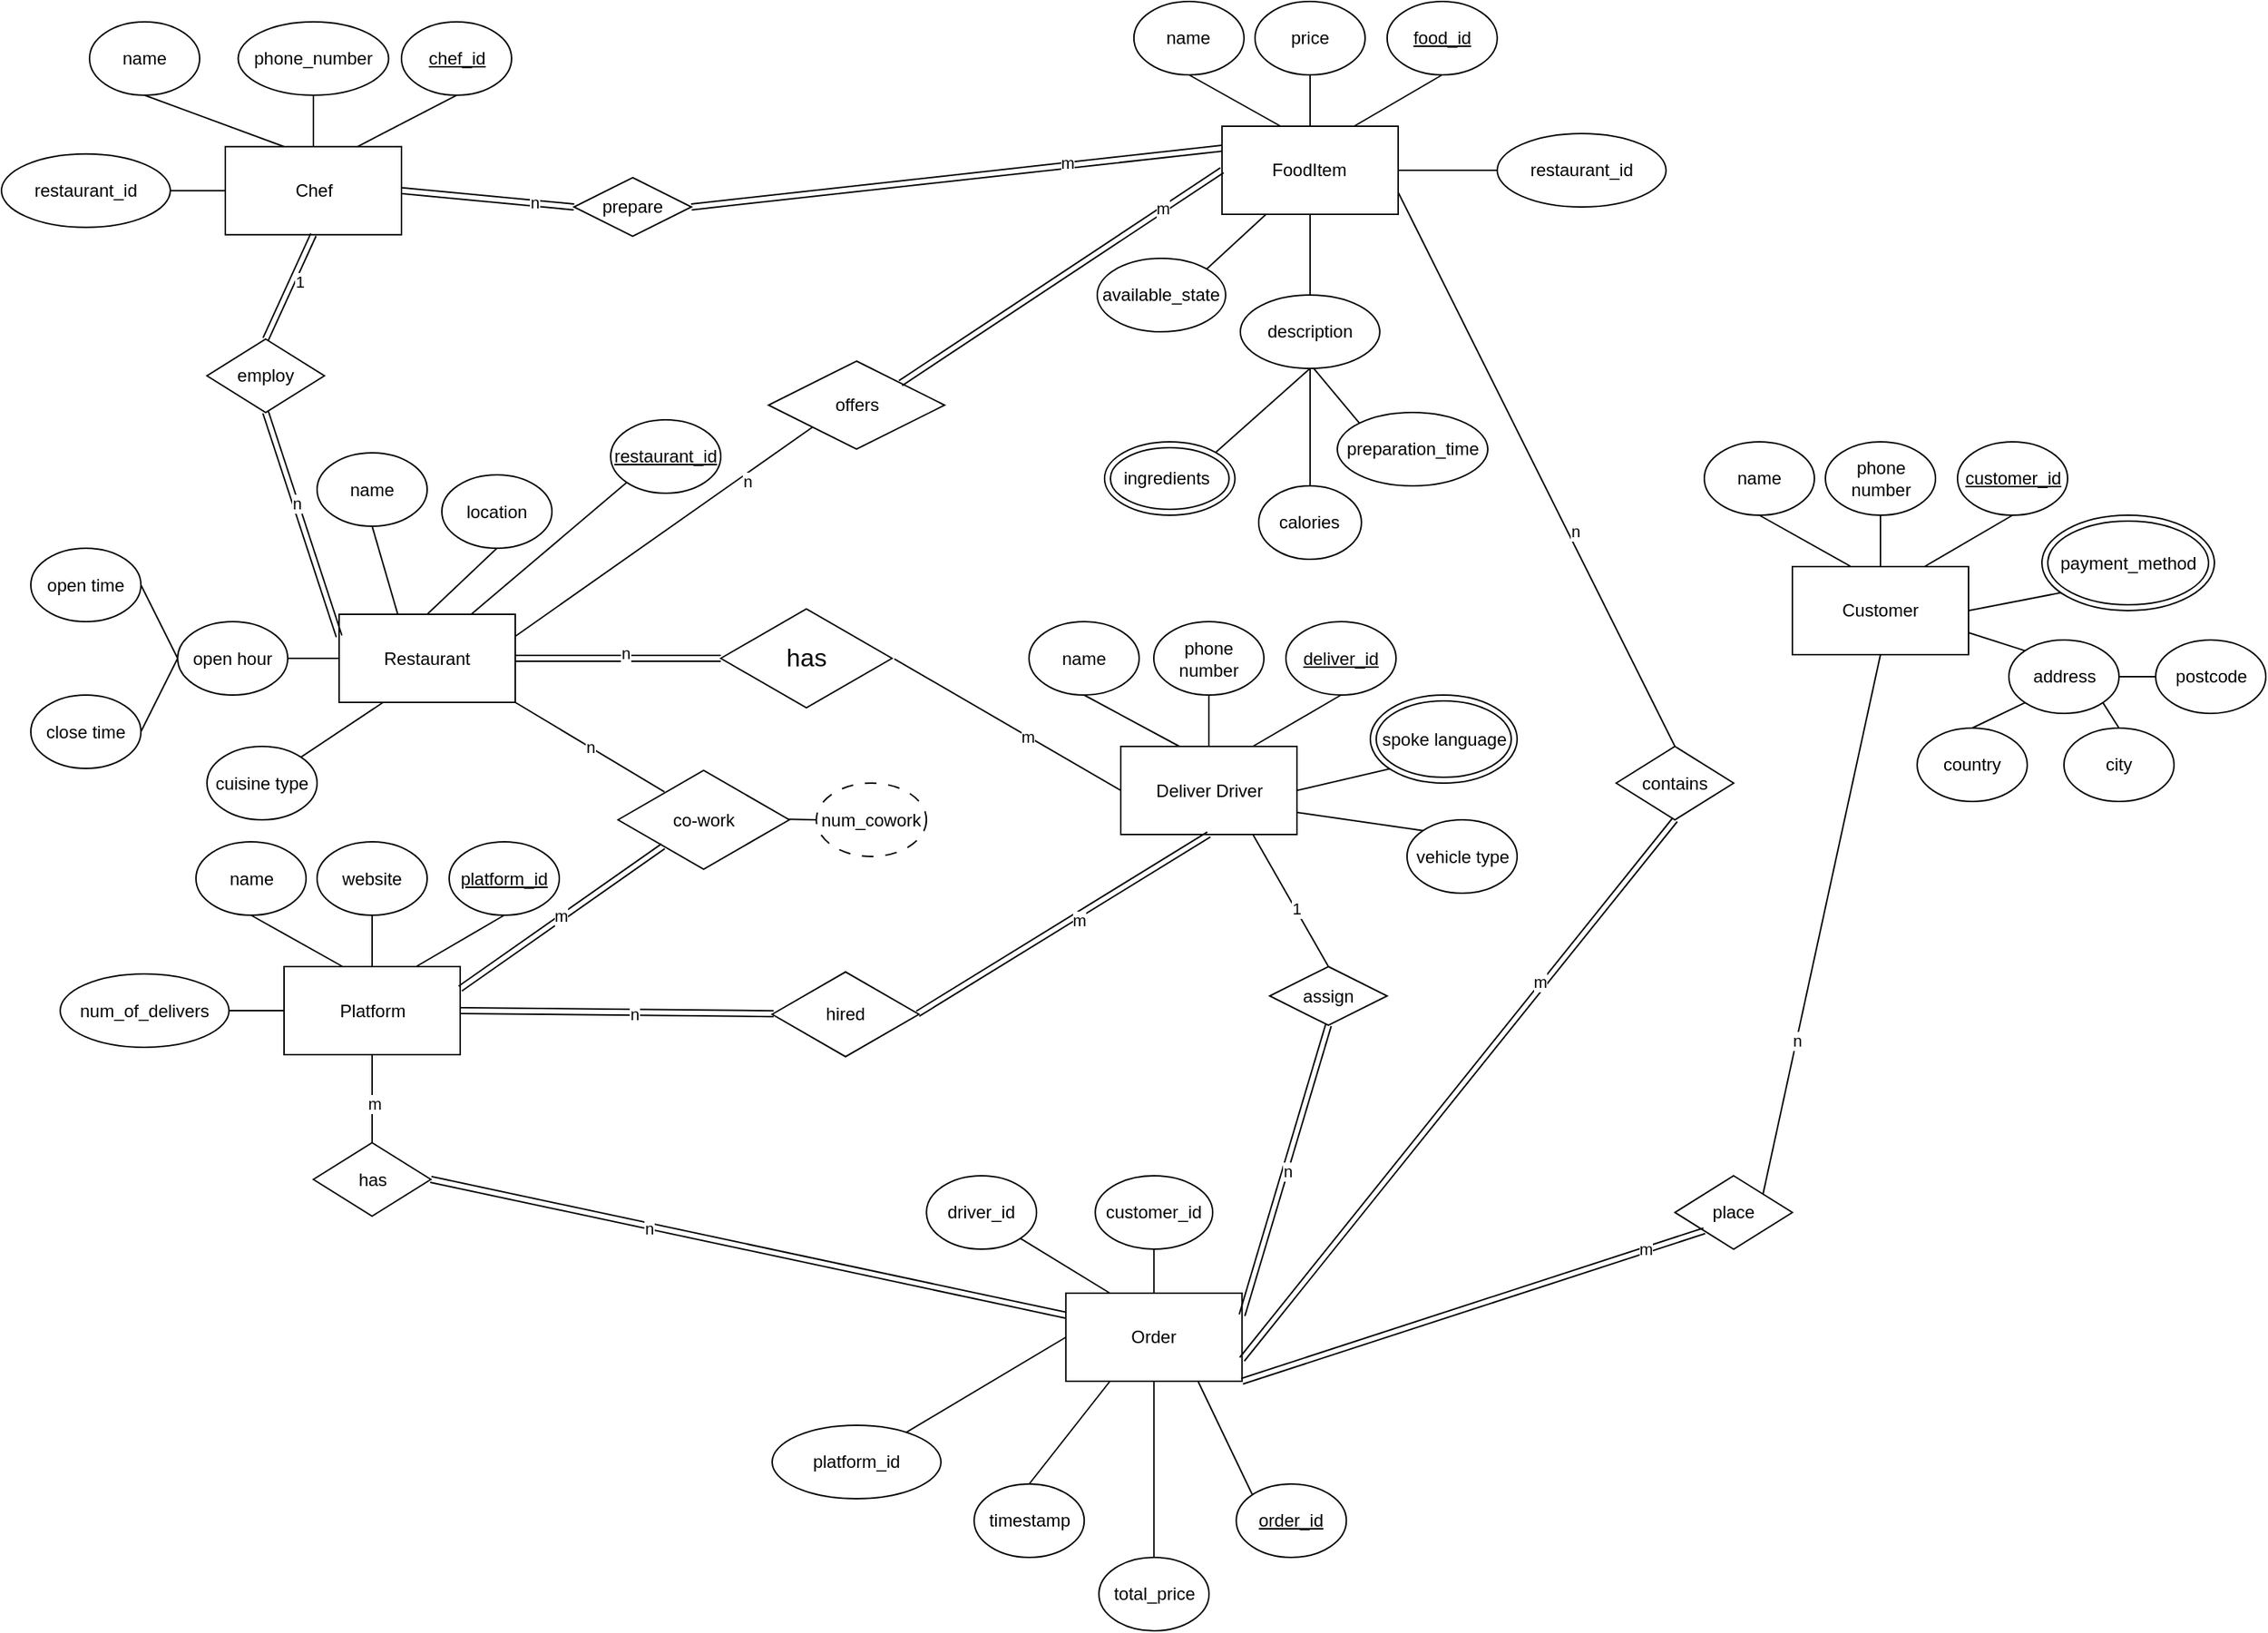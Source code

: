 <mxfile version="26.0.16">
  <diagram id="R2lEEEUBdFMjLlhIrx00" name="Page-1">
    <mxGraphModel dx="830" dy="563" grid="1" gridSize="10" guides="1" tooltips="1" connect="1" arrows="1" fold="1" page="1" pageScale="1" pageWidth="1654" pageHeight="1169" background="#ffffff" math="0" shadow="0" extFonts="Permanent Marker^https://fonts.googleapis.com/css?family=Permanent+Marker">
      <root>
        <mxCell id="0" />
        <mxCell id="1" parent="0" />
        <mxCell id="8IT-xfEcom7HQ6RDg2mn-1" value="Restaurant" style="rounded=0;whiteSpace=wrap;html=1;" parent="1" vertex="1">
          <mxGeometry x="290" y="537.5" width="120" height="60" as="geometry" />
        </mxCell>
        <mxCell id="8IT-xfEcom7HQ6RDg2mn-5" value="&lt;u&gt;restaurant_id&lt;/u&gt;" style="ellipse;whiteSpace=wrap;html=1;" parent="1" vertex="1">
          <mxGeometry x="475" y="405" width="75" height="50" as="geometry" />
        </mxCell>
        <mxCell id="8IT-xfEcom7HQ6RDg2mn-8" value="" style="endArrow=none;html=1;rounded=0;entryX=0;entryY=1;entryDx=0;entryDy=0;exitX=0.75;exitY=0;exitDx=0;exitDy=0;" parent="1" source="8IT-xfEcom7HQ6RDg2mn-1" target="8IT-xfEcom7HQ6RDg2mn-5" edge="1">
          <mxGeometry width="50" height="50" relative="1" as="geometry">
            <mxPoint x="320" y="537.5" as="sourcePoint" />
            <mxPoint x="460" y="577.5" as="targetPoint" />
          </mxGeometry>
        </mxCell>
        <mxCell id="8IT-xfEcom7HQ6RDg2mn-9" value="name" style="ellipse;whiteSpace=wrap;html=1;" parent="1" vertex="1">
          <mxGeometry x="275" y="427.5" width="75" height="50" as="geometry" />
        </mxCell>
        <mxCell id="8IT-xfEcom7HQ6RDg2mn-10" value="location" style="ellipse;whiteSpace=wrap;html=1;" parent="1" vertex="1">
          <mxGeometry x="360" y="442.5" width="75" height="50" as="geometry" />
        </mxCell>
        <mxCell id="8IT-xfEcom7HQ6RDg2mn-11" value="" style="endArrow=none;html=1;rounded=0;entryX=0.5;entryY=1;entryDx=0;entryDy=0;exitX=0.333;exitY=0;exitDx=0;exitDy=0;exitPerimeter=0;" parent="1" source="8IT-xfEcom7HQ6RDg2mn-1" target="8IT-xfEcom7HQ6RDg2mn-9" edge="1">
          <mxGeometry width="50" height="50" relative="1" as="geometry">
            <mxPoint x="360" y="547.5" as="sourcePoint" />
            <mxPoint x="410" y="497.5" as="targetPoint" />
          </mxGeometry>
        </mxCell>
        <mxCell id="8IT-xfEcom7HQ6RDg2mn-12" value="" style="endArrow=none;html=1;rounded=0;entryX=0.5;entryY=1;entryDx=0;entryDy=0;exitX=0.5;exitY=0;exitDx=0;exitDy=0;" parent="1" source="8IT-xfEcom7HQ6RDg2mn-1" target="8IT-xfEcom7HQ6RDg2mn-10" edge="1">
          <mxGeometry width="50" height="50" relative="1" as="geometry">
            <mxPoint x="360" y="548.5" as="sourcePoint" />
            <mxPoint x="390.983" y="471.178" as="targetPoint" />
          </mxGeometry>
        </mxCell>
        <mxCell id="8IT-xfEcom7HQ6RDg2mn-13" value="open hour" style="ellipse;whiteSpace=wrap;html=1;" parent="1" vertex="1">
          <mxGeometry x="180" y="542.5" width="75" height="50" as="geometry" />
        </mxCell>
        <mxCell id="8IT-xfEcom7HQ6RDg2mn-14" value="" style="endArrow=none;html=1;rounded=0;exitX=1;exitY=0.5;exitDx=0;exitDy=0;entryX=0;entryY=0.5;entryDx=0;entryDy=0;" parent="1" source="8IT-xfEcom7HQ6RDg2mn-13" target="8IT-xfEcom7HQ6RDg2mn-1" edge="1">
          <mxGeometry width="50" height="50" relative="1" as="geometry">
            <mxPoint x="300" y="597.5" as="sourcePoint" />
            <mxPoint x="350" y="547.5" as="targetPoint" />
          </mxGeometry>
        </mxCell>
        <mxCell id="8IT-xfEcom7HQ6RDg2mn-16" value="open time" style="ellipse;whiteSpace=wrap;html=1;" parent="1" vertex="1">
          <mxGeometry x="80" y="492.5" width="75" height="50" as="geometry" />
        </mxCell>
        <mxCell id="8IT-xfEcom7HQ6RDg2mn-17" value="close time" style="ellipse;whiteSpace=wrap;html=1;" parent="1" vertex="1">
          <mxGeometry x="80" y="592.5" width="75" height="50" as="geometry" />
        </mxCell>
        <mxCell id="8IT-xfEcom7HQ6RDg2mn-18" value="" style="endArrow=none;html=1;rounded=0;exitX=1;exitY=0.5;exitDx=0;exitDy=0;entryX=0;entryY=0.5;entryDx=0;entryDy=0;" parent="1" source="8IT-xfEcom7HQ6RDg2mn-16" target="8IT-xfEcom7HQ6RDg2mn-13" edge="1">
          <mxGeometry width="50" height="50" relative="1" as="geometry">
            <mxPoint x="180" y="597.5" as="sourcePoint" />
            <mxPoint x="230" y="547.5" as="targetPoint" />
          </mxGeometry>
        </mxCell>
        <mxCell id="8IT-xfEcom7HQ6RDg2mn-19" value="" style="endArrow=none;html=1;rounded=0;exitX=1;exitY=0.5;exitDx=0;exitDy=0;entryX=0;entryY=0.5;entryDx=0;entryDy=0;" parent="1" source="8IT-xfEcom7HQ6RDg2mn-17" target="8IT-xfEcom7HQ6RDg2mn-13" edge="1">
          <mxGeometry width="50" height="50" relative="1" as="geometry">
            <mxPoint x="180" y="597.5" as="sourcePoint" />
            <mxPoint x="230" y="547.5" as="targetPoint" />
          </mxGeometry>
        </mxCell>
        <mxCell id="8IT-xfEcom7HQ6RDg2mn-20" value="cuisine type" style="ellipse;whiteSpace=wrap;html=1;" parent="1" vertex="1">
          <mxGeometry x="200" y="627.5" width="75" height="50" as="geometry" />
        </mxCell>
        <mxCell id="8IT-xfEcom7HQ6RDg2mn-21" value="" style="endArrow=none;html=1;rounded=0;exitX=1;exitY=0;exitDx=0;exitDy=0;entryX=0.25;entryY=1;entryDx=0;entryDy=0;" parent="1" source="8IT-xfEcom7HQ6RDg2mn-20" target="8IT-xfEcom7HQ6RDg2mn-1" edge="1">
          <mxGeometry width="50" height="50" relative="1" as="geometry">
            <mxPoint x="310" y="637.5" as="sourcePoint" />
            <mxPoint x="360" y="587.5" as="targetPoint" />
          </mxGeometry>
        </mxCell>
        <mxCell id="8IT-xfEcom7HQ6RDg2mn-35" value="Deliver Driver" style="rounded=0;whiteSpace=wrap;html=1;" parent="1" vertex="1">
          <mxGeometry x="822.5" y="627.5" width="120" height="60" as="geometry" />
        </mxCell>
        <mxCell id="8IT-xfEcom7HQ6RDg2mn-36" value="&lt;u&gt;deliver_id&lt;/u&gt;" style="ellipse;whiteSpace=wrap;html=1;" parent="1" vertex="1">
          <mxGeometry x="935" y="542.5" width="75" height="50" as="geometry" />
        </mxCell>
        <mxCell id="8IT-xfEcom7HQ6RDg2mn-37" value="" style="endArrow=none;html=1;rounded=0;entryX=0.5;entryY=1;entryDx=0;entryDy=0;exitX=0.75;exitY=0;exitDx=0;exitDy=0;" parent="1" source="8IT-xfEcom7HQ6RDg2mn-35" target="8IT-xfEcom7HQ6RDg2mn-36" edge="1">
          <mxGeometry width="50" height="50" relative="1" as="geometry">
            <mxPoint x="805" y="637.5" as="sourcePoint" />
            <mxPoint x="945" y="677.5" as="targetPoint" />
          </mxGeometry>
        </mxCell>
        <mxCell id="8IT-xfEcom7HQ6RDg2mn-38" value="name" style="ellipse;whiteSpace=wrap;html=1;" parent="1" vertex="1">
          <mxGeometry x="760" y="542.5" width="75" height="50" as="geometry" />
        </mxCell>
        <mxCell id="8IT-xfEcom7HQ6RDg2mn-39" value="phone number" style="ellipse;whiteSpace=wrap;html=1;" parent="1" vertex="1">
          <mxGeometry x="845" y="542.5" width="75" height="50" as="geometry" />
        </mxCell>
        <mxCell id="8IT-xfEcom7HQ6RDg2mn-40" value="" style="endArrow=none;html=1;rounded=0;entryX=0.5;entryY=1;entryDx=0;entryDy=0;exitX=0.333;exitY=0;exitDx=0;exitDy=0;exitPerimeter=0;" parent="1" source="8IT-xfEcom7HQ6RDg2mn-35" target="8IT-xfEcom7HQ6RDg2mn-38" edge="1">
          <mxGeometry width="50" height="50" relative="1" as="geometry">
            <mxPoint x="845" y="647.5" as="sourcePoint" />
            <mxPoint x="895" y="597.5" as="targetPoint" />
          </mxGeometry>
        </mxCell>
        <mxCell id="8IT-xfEcom7HQ6RDg2mn-41" value="" style="endArrow=none;html=1;rounded=0;entryX=0.5;entryY=1;entryDx=0;entryDy=0;exitX=0.5;exitY=0;exitDx=0;exitDy=0;" parent="1" source="8IT-xfEcom7HQ6RDg2mn-35" target="8IT-xfEcom7HQ6RDg2mn-39" edge="1">
          <mxGeometry width="50" height="50" relative="1" as="geometry">
            <mxPoint x="845" y="648.5" as="sourcePoint" />
            <mxPoint x="875.983" y="571.178" as="targetPoint" />
          </mxGeometry>
        </mxCell>
        <mxCell id="8IT-xfEcom7HQ6RDg2mn-43" value="" style="endArrow=none;html=1;rounded=0;exitX=1;exitY=0.5;exitDx=0;exitDy=0;entryX=1;entryY=0.5;entryDx=0;entryDy=0;" parent="1" source="8IT-xfEcom7HQ6RDg2mn-50" target="8IT-xfEcom7HQ6RDg2mn-35" edge="1">
          <mxGeometry width="50" height="50" relative="1" as="geometry">
            <mxPoint x="740" y="667.5" as="sourcePoint" />
            <mxPoint x="835" y="647.5" as="targetPoint" />
          </mxGeometry>
        </mxCell>
        <mxCell id="8IT-xfEcom7HQ6RDg2mn-48" value="vehicle type" style="ellipse;whiteSpace=wrap;html=1;" parent="1" vertex="1">
          <mxGeometry x="1017.5" y="677.5" width="75" height="50" as="geometry" />
        </mxCell>
        <mxCell id="8IT-xfEcom7HQ6RDg2mn-49" value="" style="endArrow=none;html=1;rounded=0;exitX=0;exitY=0;exitDx=0;exitDy=0;entryX=1;entryY=0.75;entryDx=0;entryDy=0;" parent="1" source="8IT-xfEcom7HQ6RDg2mn-48" target="8IT-xfEcom7HQ6RDg2mn-35" edge="1">
          <mxGeometry width="50" height="50" relative="1" as="geometry">
            <mxPoint x="795" y="737.5" as="sourcePoint" />
            <mxPoint x="845" y="687.5" as="targetPoint" />
          </mxGeometry>
        </mxCell>
        <mxCell id="8IT-xfEcom7HQ6RDg2mn-50" value="spoke language" style="ellipse;shape=doubleEllipse;whiteSpace=wrap;html=1;" parent="1" vertex="1">
          <mxGeometry x="992.5" y="592.5" width="100" height="60" as="geometry" />
        </mxCell>
        <mxCell id="8IT-xfEcom7HQ6RDg2mn-52" value="Customer" style="rounded=0;whiteSpace=wrap;html=1;" parent="1" vertex="1">
          <mxGeometry x="1280" y="505" width="120" height="60" as="geometry" />
        </mxCell>
        <mxCell id="8IT-xfEcom7HQ6RDg2mn-53" value="&lt;u&gt;customer_id&lt;/u&gt;" style="ellipse;whiteSpace=wrap;html=1;" parent="1" vertex="1">
          <mxGeometry x="1392.5" y="420" width="75" height="50" as="geometry" />
        </mxCell>
        <mxCell id="8IT-xfEcom7HQ6RDg2mn-54" value="" style="endArrow=none;html=1;rounded=0;entryX=0.5;entryY=1;entryDx=0;entryDy=0;exitX=0.75;exitY=0;exitDx=0;exitDy=0;" parent="1" source="8IT-xfEcom7HQ6RDg2mn-52" target="8IT-xfEcom7HQ6RDg2mn-53" edge="1">
          <mxGeometry width="50" height="50" relative="1" as="geometry">
            <mxPoint x="1262.5" y="515" as="sourcePoint" />
            <mxPoint x="1402.5" y="555" as="targetPoint" />
          </mxGeometry>
        </mxCell>
        <mxCell id="8IT-xfEcom7HQ6RDg2mn-55" value="name" style="ellipse;whiteSpace=wrap;html=1;" parent="1" vertex="1">
          <mxGeometry x="1220" y="420" width="75" height="50" as="geometry" />
        </mxCell>
        <mxCell id="8IT-xfEcom7HQ6RDg2mn-56" value="phone number" style="ellipse;whiteSpace=wrap;html=1;" parent="1" vertex="1">
          <mxGeometry x="1302.5" y="420" width="75" height="50" as="geometry" />
        </mxCell>
        <mxCell id="8IT-xfEcom7HQ6RDg2mn-57" value="" style="endArrow=none;html=1;rounded=0;entryX=0.5;entryY=1;entryDx=0;entryDy=0;exitX=0.333;exitY=0;exitDx=0;exitDy=0;exitPerimeter=0;" parent="1" source="8IT-xfEcom7HQ6RDg2mn-52" target="8IT-xfEcom7HQ6RDg2mn-55" edge="1">
          <mxGeometry width="50" height="50" relative="1" as="geometry">
            <mxPoint x="1302.5" y="525" as="sourcePoint" />
            <mxPoint x="1352.5" y="475" as="targetPoint" />
          </mxGeometry>
        </mxCell>
        <mxCell id="8IT-xfEcom7HQ6RDg2mn-58" value="" style="endArrow=none;html=1;rounded=0;entryX=0.5;entryY=1;entryDx=0;entryDy=0;exitX=0.5;exitY=0;exitDx=0;exitDy=0;" parent="1" source="8IT-xfEcom7HQ6RDg2mn-52" target="8IT-xfEcom7HQ6RDg2mn-56" edge="1">
          <mxGeometry width="50" height="50" relative="1" as="geometry">
            <mxPoint x="1302.5" y="526" as="sourcePoint" />
            <mxPoint x="1333.483" y="448.678" as="targetPoint" />
          </mxGeometry>
        </mxCell>
        <mxCell id="8IT-xfEcom7HQ6RDg2mn-59" value="" style="endArrow=none;html=1;rounded=0;exitX=1;exitY=0.5;exitDx=0;exitDy=0;entryX=1;entryY=0.5;entryDx=0;entryDy=0;" parent="1" source="8IT-xfEcom7HQ6RDg2mn-62" target="8IT-xfEcom7HQ6RDg2mn-52" edge="1">
          <mxGeometry width="50" height="50" relative="1" as="geometry">
            <mxPoint x="1197.5" y="545" as="sourcePoint" />
            <mxPoint x="1292.5" y="525" as="targetPoint" />
          </mxGeometry>
        </mxCell>
        <mxCell id="8IT-xfEcom7HQ6RDg2mn-60" value="address" style="ellipse;whiteSpace=wrap;html=1;" parent="1" vertex="1">
          <mxGeometry x="1427.5" y="555" width="75" height="50" as="geometry" />
        </mxCell>
        <mxCell id="8IT-xfEcom7HQ6RDg2mn-61" value="" style="endArrow=none;html=1;rounded=0;exitX=0;exitY=0;exitDx=0;exitDy=0;entryX=1;entryY=0.75;entryDx=0;entryDy=0;" parent="1" source="8IT-xfEcom7HQ6RDg2mn-60" target="8IT-xfEcom7HQ6RDg2mn-52" edge="1">
          <mxGeometry width="50" height="50" relative="1" as="geometry">
            <mxPoint x="1252.5" y="615" as="sourcePoint" />
            <mxPoint x="1302.5" y="565" as="targetPoint" />
          </mxGeometry>
        </mxCell>
        <mxCell id="8IT-xfEcom7HQ6RDg2mn-62" value="payment_method" style="ellipse;shape=doubleEllipse;whiteSpace=wrap;html=1;" parent="1" vertex="1">
          <mxGeometry x="1450" y="470" width="117.5" height="65" as="geometry" />
        </mxCell>
        <mxCell id="8IT-xfEcom7HQ6RDg2mn-63" value="country" style="ellipse;whiteSpace=wrap;html=1;" parent="1" vertex="1">
          <mxGeometry x="1365" y="615" width="75" height="50" as="geometry" />
        </mxCell>
        <mxCell id="8IT-xfEcom7HQ6RDg2mn-64" value="city" style="ellipse;whiteSpace=wrap;html=1;" parent="1" vertex="1">
          <mxGeometry x="1465" y="615" width="75" height="50" as="geometry" />
        </mxCell>
        <mxCell id="8IT-xfEcom7HQ6RDg2mn-65" value="postcode" style="ellipse;whiteSpace=wrap;html=1;" parent="1" vertex="1">
          <mxGeometry x="1527.5" y="555" width="75" height="50" as="geometry" />
        </mxCell>
        <mxCell id="8IT-xfEcom7HQ6RDg2mn-66" value="" style="endArrow=none;html=1;rounded=0;exitX=0.5;exitY=0;exitDx=0;exitDy=0;entryX=0;entryY=1;entryDx=0;entryDy=0;" parent="1" source="8IT-xfEcom7HQ6RDg2mn-63" target="8IT-xfEcom7HQ6RDg2mn-60" edge="1">
          <mxGeometry width="50" height="50" relative="1" as="geometry">
            <mxPoint x="1447.5" y="585" as="sourcePoint" />
            <mxPoint x="1497.5" y="535" as="targetPoint" />
          </mxGeometry>
        </mxCell>
        <mxCell id="8IT-xfEcom7HQ6RDg2mn-67" value="" style="endArrow=none;html=1;rounded=0;exitX=0.5;exitY=0;exitDx=0;exitDy=0;entryX=1;entryY=1;entryDx=0;entryDy=0;" parent="1" source="8IT-xfEcom7HQ6RDg2mn-64" target="8IT-xfEcom7HQ6RDg2mn-60" edge="1">
          <mxGeometry width="50" height="50" relative="1" as="geometry">
            <mxPoint x="1447.5" y="585" as="sourcePoint" />
            <mxPoint x="1497.5" y="535" as="targetPoint" />
          </mxGeometry>
        </mxCell>
        <mxCell id="8IT-xfEcom7HQ6RDg2mn-68" value="" style="endArrow=none;html=1;rounded=0;exitX=1;exitY=0.5;exitDx=0;exitDy=0;entryX=0;entryY=0.5;entryDx=0;entryDy=0;" parent="1" source="8IT-xfEcom7HQ6RDg2mn-60" target="8IT-xfEcom7HQ6RDg2mn-65" edge="1">
          <mxGeometry width="50" height="50" relative="1" as="geometry">
            <mxPoint x="1447.5" y="585" as="sourcePoint" />
            <mxPoint x="1497.5" y="535" as="targetPoint" />
          </mxGeometry>
        </mxCell>
        <mxCell id="8IT-xfEcom7HQ6RDg2mn-69" value="Platform" style="rounded=0;whiteSpace=wrap;html=1;" parent="1" vertex="1">
          <mxGeometry x="252.5" y="777.5" width="120" height="60" as="geometry" />
        </mxCell>
        <mxCell id="8IT-xfEcom7HQ6RDg2mn-70" value="&lt;u&gt;platform_id&lt;/u&gt;" style="ellipse;whiteSpace=wrap;html=1;" parent="1" vertex="1">
          <mxGeometry x="365" y="692.5" width="75" height="50" as="geometry" />
        </mxCell>
        <mxCell id="8IT-xfEcom7HQ6RDg2mn-71" value="" style="endArrow=none;html=1;rounded=0;entryX=0.5;entryY=1;entryDx=0;entryDy=0;exitX=0.75;exitY=0;exitDx=0;exitDy=0;" parent="1" source="8IT-xfEcom7HQ6RDg2mn-69" target="8IT-xfEcom7HQ6RDg2mn-70" edge="1">
          <mxGeometry width="50" height="50" relative="1" as="geometry">
            <mxPoint x="235" y="787.5" as="sourcePoint" />
            <mxPoint x="375" y="827.5" as="targetPoint" />
          </mxGeometry>
        </mxCell>
        <mxCell id="8IT-xfEcom7HQ6RDg2mn-72" value="name" style="ellipse;whiteSpace=wrap;html=1;" parent="1" vertex="1">
          <mxGeometry x="192.5" y="692.5" width="75" height="50" as="geometry" />
        </mxCell>
        <mxCell id="8IT-xfEcom7HQ6RDg2mn-73" value="website" style="ellipse;whiteSpace=wrap;html=1;" parent="1" vertex="1">
          <mxGeometry x="275" y="692.5" width="75" height="50" as="geometry" />
        </mxCell>
        <mxCell id="8IT-xfEcom7HQ6RDg2mn-74" value="" style="endArrow=none;html=1;rounded=0;entryX=0.5;entryY=1;entryDx=0;entryDy=0;exitX=0.333;exitY=0;exitDx=0;exitDy=0;exitPerimeter=0;" parent="1" source="8IT-xfEcom7HQ6RDg2mn-69" target="8IT-xfEcom7HQ6RDg2mn-72" edge="1">
          <mxGeometry width="50" height="50" relative="1" as="geometry">
            <mxPoint x="275" y="797.5" as="sourcePoint" />
            <mxPoint x="325" y="747.5" as="targetPoint" />
          </mxGeometry>
        </mxCell>
        <mxCell id="8IT-xfEcom7HQ6RDg2mn-75" value="" style="endArrow=none;html=1;rounded=0;entryX=0.5;entryY=1;entryDx=0;entryDy=0;exitX=0.5;exitY=0;exitDx=0;exitDy=0;" parent="1" source="8IT-xfEcom7HQ6RDg2mn-69" target="8IT-xfEcom7HQ6RDg2mn-73" edge="1">
          <mxGeometry width="50" height="50" relative="1" as="geometry">
            <mxPoint x="275" y="798.5" as="sourcePoint" />
            <mxPoint x="305.983" y="721.178" as="targetPoint" />
          </mxGeometry>
        </mxCell>
        <mxCell id="8IT-xfEcom7HQ6RDg2mn-77" value="num_of_delivers" style="ellipse;whiteSpace=wrap;html=1;" parent="1" vertex="1">
          <mxGeometry x="100" y="782.5" width="115" height="50" as="geometry" />
        </mxCell>
        <mxCell id="8IT-xfEcom7HQ6RDg2mn-78" value="" style="endArrow=none;html=1;rounded=0;entryX=0;entryY=0.5;entryDx=0;entryDy=0;" parent="1" source="8IT-xfEcom7HQ6RDg2mn-77" target="8IT-xfEcom7HQ6RDg2mn-69" edge="1">
          <mxGeometry width="50" height="50" relative="1" as="geometry">
            <mxPoint x="225" y="887.5" as="sourcePoint" />
            <mxPoint x="275" y="837.5" as="targetPoint" />
          </mxGeometry>
        </mxCell>
        <mxCell id="8IT-xfEcom7HQ6RDg2mn-87" value="Order" style="rounded=0;whiteSpace=wrap;html=1;" parent="1" vertex="1">
          <mxGeometry x="785.11" y="1000" width="120" height="60" as="geometry" />
        </mxCell>
        <mxCell id="8IT-xfEcom7HQ6RDg2mn-88" value="&lt;u&gt;order_id&lt;/u&gt;" style="ellipse;whiteSpace=wrap;html=1;" parent="1" vertex="1">
          <mxGeometry x="901.17" y="1130" width="75" height="50" as="geometry" />
        </mxCell>
        <mxCell id="8IT-xfEcom7HQ6RDg2mn-89" value="" style="endArrow=none;html=1;rounded=0;entryX=0;entryY=0;entryDx=0;entryDy=0;exitX=0.75;exitY=1;exitDx=0;exitDy=0;" parent="1" source="8IT-xfEcom7HQ6RDg2mn-87" target="8IT-xfEcom7HQ6RDg2mn-88" edge="1">
          <mxGeometry width="50" height="50" relative="1" as="geometry">
            <mxPoint x="767.61" y="1010" as="sourcePoint" />
            <mxPoint x="907.61" y="1050" as="targetPoint" />
          </mxGeometry>
        </mxCell>
        <mxCell id="8IT-xfEcom7HQ6RDg2mn-90" value="timestamp" style="ellipse;whiteSpace=wrap;html=1;" parent="1" vertex="1">
          <mxGeometry x="722.61" y="1130" width="75" height="50" as="geometry" />
        </mxCell>
        <mxCell id="8IT-xfEcom7HQ6RDg2mn-91" value="total_price" style="ellipse;whiteSpace=wrap;html=1;" parent="1" vertex="1">
          <mxGeometry x="807.61" y="1180" width="75" height="50" as="geometry" />
        </mxCell>
        <mxCell id="8IT-xfEcom7HQ6RDg2mn-92" value="" style="endArrow=none;html=1;rounded=0;entryX=0.5;entryY=0;entryDx=0;entryDy=0;exitX=0.25;exitY=1;exitDx=0;exitDy=0;" parent="1" source="8IT-xfEcom7HQ6RDg2mn-87" target="8IT-xfEcom7HQ6RDg2mn-90" edge="1">
          <mxGeometry width="50" height="50" relative="1" as="geometry">
            <mxPoint x="807.61" y="1020" as="sourcePoint" />
            <mxPoint x="857.61" y="970" as="targetPoint" />
          </mxGeometry>
        </mxCell>
        <mxCell id="8IT-xfEcom7HQ6RDg2mn-93" value="" style="endArrow=none;html=1;rounded=0;entryX=0.5;entryY=0;entryDx=0;entryDy=0;exitX=0.5;exitY=1;exitDx=0;exitDy=0;" parent="1" source="8IT-xfEcom7HQ6RDg2mn-87" target="8IT-xfEcom7HQ6RDg2mn-91" edge="1">
          <mxGeometry width="50" height="50" relative="1" as="geometry">
            <mxPoint x="807.61" y="1021" as="sourcePoint" />
            <mxPoint x="838.593" y="943.678" as="targetPoint" />
          </mxGeometry>
        </mxCell>
        <mxCell id="8IT-xfEcom7HQ6RDg2mn-94" value="platform_id" style="ellipse;whiteSpace=wrap;html=1;" parent="1" vertex="1">
          <mxGeometry x="585" y="1090" width="115" height="50" as="geometry" />
        </mxCell>
        <mxCell id="8IT-xfEcom7HQ6RDg2mn-95" value="" style="endArrow=none;html=1;rounded=0;entryX=0;entryY=0.5;entryDx=0;entryDy=0;" parent="1" source="8IT-xfEcom7HQ6RDg2mn-94" target="8IT-xfEcom7HQ6RDg2mn-87" edge="1">
          <mxGeometry width="50" height="50" relative="1" as="geometry">
            <mxPoint x="757.61" y="1110" as="sourcePoint" />
            <mxPoint x="807.61" y="1060" as="targetPoint" />
          </mxGeometry>
        </mxCell>
        <mxCell id="8IT-xfEcom7HQ6RDg2mn-105" value="Chef" style="rounded=0;whiteSpace=wrap;html=1;" parent="1" vertex="1">
          <mxGeometry x="212.5" y="218.9" width="120" height="60" as="geometry" />
        </mxCell>
        <mxCell id="8IT-xfEcom7HQ6RDg2mn-106" value="&lt;u&gt;chef_id&lt;/u&gt;" style="ellipse;whiteSpace=wrap;html=1;" parent="1" vertex="1">
          <mxGeometry x="332.5" y="133.9" width="75" height="50" as="geometry" />
        </mxCell>
        <mxCell id="8IT-xfEcom7HQ6RDg2mn-107" value="" style="endArrow=none;html=1;rounded=0;entryX=0.5;entryY=1;entryDx=0;entryDy=0;exitX=0.75;exitY=0;exitDx=0;exitDy=0;" parent="1" source="8IT-xfEcom7HQ6RDg2mn-105" target="8IT-xfEcom7HQ6RDg2mn-106" edge="1">
          <mxGeometry width="50" height="50" relative="1" as="geometry">
            <mxPoint x="195" y="228.9" as="sourcePoint" />
            <mxPoint x="335" y="268.9" as="targetPoint" />
          </mxGeometry>
        </mxCell>
        <mxCell id="8IT-xfEcom7HQ6RDg2mn-108" value="name" style="ellipse;whiteSpace=wrap;html=1;" parent="1" vertex="1">
          <mxGeometry x="120" y="133.9" width="75" height="50" as="geometry" />
        </mxCell>
        <mxCell id="8IT-xfEcom7HQ6RDg2mn-109" value="phone_number" style="ellipse;whiteSpace=wrap;html=1;" parent="1" vertex="1">
          <mxGeometry x="221.25" y="133.9" width="102.5" height="50" as="geometry" />
        </mxCell>
        <mxCell id="8IT-xfEcom7HQ6RDg2mn-110" value="" style="endArrow=none;html=1;rounded=0;entryX=0.5;entryY=1;entryDx=0;entryDy=0;exitX=0.333;exitY=0;exitDx=0;exitDy=0;exitPerimeter=0;" parent="1" source="8IT-xfEcom7HQ6RDg2mn-105" target="8IT-xfEcom7HQ6RDg2mn-108" edge="1">
          <mxGeometry width="50" height="50" relative="1" as="geometry">
            <mxPoint x="235" y="238.9" as="sourcePoint" />
            <mxPoint x="285" y="188.9" as="targetPoint" />
          </mxGeometry>
        </mxCell>
        <mxCell id="8IT-xfEcom7HQ6RDg2mn-111" value="" style="endArrow=none;html=1;rounded=0;entryX=0.5;entryY=1;entryDx=0;entryDy=0;exitX=0.5;exitY=0;exitDx=0;exitDy=0;" parent="1" source="8IT-xfEcom7HQ6RDg2mn-105" target="8IT-xfEcom7HQ6RDg2mn-109" edge="1">
          <mxGeometry width="50" height="50" relative="1" as="geometry">
            <mxPoint x="235" y="239.9" as="sourcePoint" />
            <mxPoint x="265.983" y="162.578" as="targetPoint" />
          </mxGeometry>
        </mxCell>
        <mxCell id="8IT-xfEcom7HQ6RDg2mn-112" value="restaurant_id" style="ellipse;whiteSpace=wrap;html=1;" parent="1" vertex="1">
          <mxGeometry x="60" y="223.9" width="115" height="50" as="geometry" />
        </mxCell>
        <mxCell id="8IT-xfEcom7HQ6RDg2mn-113" value="" style="endArrow=none;html=1;rounded=0;entryX=0;entryY=0.5;entryDx=0;entryDy=0;" parent="1" source="8IT-xfEcom7HQ6RDg2mn-112" target="8IT-xfEcom7HQ6RDg2mn-105" edge="1">
          <mxGeometry width="50" height="50" relative="1" as="geometry">
            <mxPoint x="185" y="328.9" as="sourcePoint" />
            <mxPoint x="210" y="243.9" as="targetPoint" />
          </mxGeometry>
        </mxCell>
        <mxCell id="8IT-xfEcom7HQ6RDg2mn-128" style="edgeStyle=orthogonalEdgeStyle;rounded=0;orthogonalLoop=1;jettySize=auto;html=1;entryX=1;entryY=0.5;entryDx=0;entryDy=0;shape=link;" parent="1" source="8IT-xfEcom7HQ6RDg2mn-126" target="8IT-xfEcom7HQ6RDg2mn-1" edge="1">
          <mxGeometry relative="1" as="geometry" />
        </mxCell>
        <mxCell id="8IT-xfEcom7HQ6RDg2mn-134" value="n" style="edgeLabel;html=1;align=center;verticalAlign=middle;resizable=0;points=[];" parent="8IT-xfEcom7HQ6RDg2mn-128" vertex="1" connectable="0">
          <mxGeometry x="-0.066" y="-4" relative="1" as="geometry">
            <mxPoint as="offset" />
          </mxGeometry>
        </mxCell>
        <mxCell id="8IT-xfEcom7HQ6RDg2mn-126" value="&lt;font style=&quot;font-size: 17px;&quot;&gt;has&lt;/font&gt;" style="html=1;whiteSpace=wrap;aspect=fixed;shape=isoRectangle;" parent="1" vertex="1">
          <mxGeometry x="550" y="532.5" width="116.67" height="70" as="geometry" />
        </mxCell>
        <mxCell id="8IT-xfEcom7HQ6RDg2mn-133" value="" style="endArrow=none;html=1;rounded=0;exitX=1.014;exitY=0.506;exitDx=0;exitDy=0;exitPerimeter=0;entryX=0;entryY=0.5;entryDx=0;entryDy=0;" parent="1" source="8IT-xfEcom7HQ6RDg2mn-126" target="8IT-xfEcom7HQ6RDg2mn-35" edge="1">
          <mxGeometry width="50" height="50" relative="1" as="geometry">
            <mxPoint x="660" y="637.5" as="sourcePoint" />
            <mxPoint x="710" y="587.5" as="targetPoint" />
          </mxGeometry>
        </mxCell>
        <mxCell id="8IT-xfEcom7HQ6RDg2mn-135" value="m" style="edgeLabel;html=1;align=center;verticalAlign=middle;resizable=0;points=[];" parent="8IT-xfEcom7HQ6RDg2mn-133" vertex="1" connectable="0">
          <mxGeometry x="0.177" relative="1" as="geometry">
            <mxPoint as="offset" />
          </mxGeometry>
        </mxCell>
        <mxCell id="8IT-xfEcom7HQ6RDg2mn-136" value="hired" style="html=1;whiteSpace=wrap;aspect=fixed;shape=isoRectangle;" parent="1" vertex="1">
          <mxGeometry x="585" y="780" width="100" height="60" as="geometry" />
        </mxCell>
        <mxCell id="8IT-xfEcom7HQ6RDg2mn-137" value="" style="endArrow=none;html=1;rounded=0;entryX=0.5;entryY=1;entryDx=0;entryDy=0;exitX=0.992;exitY=0.493;exitDx=0;exitDy=0;exitPerimeter=0;shape=link;" parent="1" source="8IT-xfEcom7HQ6RDg2mn-136" target="8IT-xfEcom7HQ6RDg2mn-35" edge="1">
          <mxGeometry width="50" height="50" relative="1" as="geometry">
            <mxPoint x="600" y="757.5" as="sourcePoint" />
            <mxPoint x="650" y="707.5" as="targetPoint" />
          </mxGeometry>
        </mxCell>
        <mxCell id="8IT-xfEcom7HQ6RDg2mn-141" value="m" style="edgeLabel;html=1;align=center;verticalAlign=middle;resizable=0;points=[];" parent="8IT-xfEcom7HQ6RDg2mn-137" vertex="1" connectable="0">
          <mxGeometry x="0.089" y="-3" relative="1" as="geometry">
            <mxPoint as="offset" />
          </mxGeometry>
        </mxCell>
        <mxCell id="8IT-xfEcom7HQ6RDg2mn-139" value="" style="endArrow=none;html=1;rounded=0;exitX=1;exitY=0.5;exitDx=0;exitDy=0;entryX=0.01;entryY=0.493;entryDx=0;entryDy=0;entryPerimeter=0;shape=link;" parent="1" source="8IT-xfEcom7HQ6RDg2mn-69" target="8IT-xfEcom7HQ6RDg2mn-136" edge="1">
          <mxGeometry width="50" height="50" relative="1" as="geometry">
            <mxPoint x="600" y="757.5" as="sourcePoint" />
            <mxPoint x="650" y="707.5" as="targetPoint" />
          </mxGeometry>
        </mxCell>
        <mxCell id="8IT-xfEcom7HQ6RDg2mn-140" value="n" style="edgeLabel;html=1;align=center;verticalAlign=middle;resizable=0;points=[];" parent="8IT-xfEcom7HQ6RDg2mn-139" vertex="1" connectable="0">
          <mxGeometry x="0.106" y="-1" relative="1" as="geometry">
            <mxPoint as="offset" />
          </mxGeometry>
        </mxCell>
        <mxCell id="8IT-xfEcom7HQ6RDg2mn-142" value="FoodItem&lt;span style=&quot;caret-color: rgba(0, 0, 0, 0); color: rgba(0, 0, 0, 0); font-family: monospace; font-size: 0px; text-align: start; white-space: nowrap;&quot;&gt;%3CmxGraphModel%3E%3Croot%3E%3CmxCell%20id%3D%220%22%2F%3E%3CmxCell%20id%3D%221%22%20parent%3D%220%22%2F%3E%3CmxCell%20id%3D%222%22%20value%3D%22Platform%22%20style%3D%22rounded%3D0%3BwhiteSpace%3Dwrap%3Bhtml%3D1%3B%22%20vertex%3D%221%22%20parent%3D%221%22%3E%3CmxGeometry%20x%3D%22152.5%22%20y%3D%22382.5%22%20width%3D%22120%22%20height%3D%2260%22%20as%3D%22geometry%22%2F%3E%3C%2FmxCell%3E%3CmxCell%20id%3D%223%22%20value%3D%22%26lt%3Bu%26gt%3Bplatform_id%26lt%3B%2Fu%26gt%3B%22%20style%3D%22ellipse%3BwhiteSpace%3Dwrap%3Bhtml%3D1%3B%22%20vertex%3D%221%22%20parent%3D%221%22%3E%3CmxGeometry%20x%3D%22265%22%20y%3D%22297.5%22%20width%3D%2275%22%20height%3D%2250%22%20as%3D%22geometry%22%2F%3E%3C%2FmxCell%3E%3CmxCell%20id%3D%224%22%20value%3D%22%22%20style%3D%22endArrow%3Dnone%3Bhtml%3D1%3Brounded%3D0%3BentryX%3D0.5%3BentryY%3D1%3BentryDx%3D0%3BentryDy%3D0%3BexitX%3D0.75%3BexitY%3D0%3BexitDx%3D0%3BexitDy%3D0%3B%22%20edge%3D%221%22%20source%3D%222%22%20target%3D%223%22%20parent%3D%221%22%3E%3CmxGeometry%20width%3D%2250%22%20height%3D%2250%22%20relative%3D%221%22%20as%3D%22geometry%22%3E%3CmxPoint%20x%3D%22135%22%20y%3D%22392.5%22%20as%3D%22sourcePoint%22%2F%3E%3CmxPoint%20x%3D%22275%22%20y%3D%22432.5%22%20as%3D%22targetPoint%22%2F%3E%3C%2FmxGeometry%3E%3C%2FmxCell%3E%3CmxCell%20id%3D%225%22%20value%3D%22name%22%20style%3D%22ellipse%3BwhiteSpace%3Dwrap%3Bhtml%3D1%3B%22%20vertex%3D%221%22%20parent%3D%221%22%3E%3CmxGeometry%20x%3D%2292.5%22%20y%3D%22297.5%22%20width%3D%2275%22%20height%3D%2250%22%20as%3D%22geometry%22%2F%3E%3C%2FmxCell%3E%3CmxCell%20id%3D%226%22%20value%3D%22website%22%20style%3D%22ellipse%3BwhiteSpace%3Dwrap%3Bhtml%3D1%3B%22%20vertex%3D%221%22%20parent%3D%221%22%3E%3CmxGeometry%20x%3D%22175%22%20y%3D%22297.5%22%20width%3D%2275%22%20height%3D%2250%22%20as%3D%22geometry%22%2F%3E%3C%2FmxCell%3E%3CmxCell%20id%3D%227%22%20value%3D%22%22%20style%3D%22endArrow%3Dnone%3Bhtml%3D1%3Brounded%3D0%3BentryX%3D0.5%3BentryY%3D1%3BentryDx%3D0%3BentryDy%3D0%3BexitX%3D0.333%3BexitY%3D0%3BexitDx%3D0%3BexitDy%3D0%3BexitPerimeter%3D0%3B%22%20edge%3D%221%22%20source%3D%222%22%20target%3D%225%22%20parent%3D%221%22%3E%3CmxGeometry%20width%3D%2250%22%20height%3D%2250%22%20relative%3D%221%22%20as%3D%22geometry%22%3E%3CmxPoint%20x%3D%22175%22%20y%3D%22402.5%22%20as%3D%22sourcePoint%22%2F%3E%3CmxPoint%20x%3D%22225%22%20y%3D%22352.5%22%20as%3D%22targetPoint%22%2F%3E%3C%2FmxGeometry%3E%3C%2FmxCell%3E%3CmxCell%20id%3D%228%22%20value%3D%22%22%20style%3D%22endArrow%3Dnone%3Bhtml%3D1%3Brounded%3D0%3BentryX%3D0.5%3BentryY%3D1%3BentryDx%3D0%3BentryDy%3D0%3BexitX%3D0.5%3BexitY%3D0%3BexitDx%3D0%3BexitDy%3D0%3B%22%20edge%3D%221%22%20source%3D%222%22%20target%3D%226%22%20parent%3D%221%22%3E%3CmxGeometry%20width%3D%2250%22%20height%3D%2250%22%20relative%3D%221%22%20as%3D%22geometry%22%3E%3CmxPoint%20x%3D%22175%22%20y%3D%22403.5%22%20as%3D%22sourcePoint%22%2F%3E%3CmxPoint%20x%3D%22205.983%22%20y%3D%22326.178%22%20as%3D%22targetPoint%22%2F%3E%3C%2FmxGeometry%3E%3C%2FmxCell%3E%3CmxCell%20id%3D%229%22%20value%3D%22num_of_delivers%22%20style%3D%22ellipse%3BwhiteSpace%3Dwrap%3Bhtml%3D1%3B%22%20vertex%3D%221%22%20parent%3D%221%22%3E%3CmxGeometry%20y%3D%22387.5%22%20width%3D%22115%22%20height%3D%2250%22%20as%3D%22geometry%22%2F%3E%3C%2FmxCell%3E%3CmxCell%20id%3D%2210%22%20value%3D%22%22%20style%3D%22endArrow%3Dnone%3Bhtml%3D1%3Brounded%3D0%3BentryX%3D0%3BentryY%3D0.5%3BentryDx%3D0%3BentryDy%3D0%3B%22%20edge%3D%221%22%20source%3D%229%22%20target%3D%222%22%20parent%3D%221%22%3E%3CmxGeometry%20width%3D%2250%22%20height%3D%2250%22%20relative%3D%221%22%20as%3D%22geometry%22%3E%3CmxPoint%20x%3D%22125%22%20y%3D%22492.5%22%20as%3D%22sourcePoint%22%2F%3E%3CmxPoint%20x%3D%22175%22%20y%3D%22442.5%22%20as%3D%22targetPoint%22%2F%3E%3C%2FmxGeometry%3E%3C%2FmxCell%3E%3C%2Froot%3E%3C%2FmxGraphModel%3E&lt;/span&gt;" style="rounded=0;whiteSpace=wrap;html=1;" parent="1" vertex="1">
          <mxGeometry x="891.44" y="205" width="120" height="60" as="geometry" />
        </mxCell>
        <mxCell id="8IT-xfEcom7HQ6RDg2mn-143" value="&lt;u&gt;food_id&lt;/u&gt;" style="ellipse;whiteSpace=wrap;html=1;" parent="1" vertex="1">
          <mxGeometry x="1003.94" y="120" width="75" height="50" as="geometry" />
        </mxCell>
        <mxCell id="8IT-xfEcom7HQ6RDg2mn-144" value="" style="endArrow=none;html=1;rounded=0;entryX=0.5;entryY=1;entryDx=0;entryDy=0;exitX=0.75;exitY=0;exitDx=0;exitDy=0;" parent="1" source="8IT-xfEcom7HQ6RDg2mn-142" target="8IT-xfEcom7HQ6RDg2mn-143" edge="1">
          <mxGeometry width="50" height="50" relative="1" as="geometry">
            <mxPoint x="873.94" y="215" as="sourcePoint" />
            <mxPoint x="1013.94" y="255" as="targetPoint" />
          </mxGeometry>
        </mxCell>
        <mxCell id="8IT-xfEcom7HQ6RDg2mn-145" value="name" style="ellipse;whiteSpace=wrap;html=1;" parent="1" vertex="1">
          <mxGeometry x="831.44" y="120" width="75" height="50" as="geometry" />
        </mxCell>
        <mxCell id="8IT-xfEcom7HQ6RDg2mn-146" value="price" style="ellipse;whiteSpace=wrap;html=1;" parent="1" vertex="1">
          <mxGeometry x="913.94" y="120" width="75" height="50" as="geometry" />
        </mxCell>
        <mxCell id="8IT-xfEcom7HQ6RDg2mn-147" value="" style="endArrow=none;html=1;rounded=0;entryX=0.5;entryY=1;entryDx=0;entryDy=0;exitX=0.333;exitY=0;exitDx=0;exitDy=0;exitPerimeter=0;" parent="1" source="8IT-xfEcom7HQ6RDg2mn-142" target="8IT-xfEcom7HQ6RDg2mn-145" edge="1">
          <mxGeometry width="50" height="50" relative="1" as="geometry">
            <mxPoint x="913.94" y="225" as="sourcePoint" />
            <mxPoint x="963.94" y="175" as="targetPoint" />
          </mxGeometry>
        </mxCell>
        <mxCell id="8IT-xfEcom7HQ6RDg2mn-148" value="" style="endArrow=none;html=1;rounded=0;entryX=0.5;entryY=1;entryDx=0;entryDy=0;exitX=0.5;exitY=0;exitDx=0;exitDy=0;" parent="1" source="8IT-xfEcom7HQ6RDg2mn-142" target="8IT-xfEcom7HQ6RDg2mn-146" edge="1">
          <mxGeometry width="50" height="50" relative="1" as="geometry">
            <mxPoint x="913.94" y="226" as="sourcePoint" />
            <mxPoint x="944.923" y="148.678" as="targetPoint" />
          </mxGeometry>
        </mxCell>
        <mxCell id="8IT-xfEcom7HQ6RDg2mn-149" value="restaurant_id" style="ellipse;whiteSpace=wrap;html=1;" parent="1" vertex="1">
          <mxGeometry x="1078.94" y="210" width="115" height="50" as="geometry" />
        </mxCell>
        <mxCell id="8IT-xfEcom7HQ6RDg2mn-150" value="" style="endArrow=none;html=1;rounded=0;entryX=1;entryY=0.5;entryDx=0;entryDy=0;" parent="1" source="8IT-xfEcom7HQ6RDg2mn-149" target="8IT-xfEcom7HQ6RDg2mn-142" edge="1">
          <mxGeometry width="50" height="50" relative="1" as="geometry">
            <mxPoint x="863.94" y="315" as="sourcePoint" />
            <mxPoint x="913.94" y="265" as="targetPoint" />
          </mxGeometry>
        </mxCell>
        <mxCell id="8IT-xfEcom7HQ6RDg2mn-151" value="" style="endArrow=none;html=1;rounded=0;entryX=0.25;entryY=1;entryDx=0;entryDy=0;exitX=1;exitY=0;exitDx=0;exitDy=0;" parent="1" source="8IT-xfEcom7HQ6RDg2mn-152" target="8IT-xfEcom7HQ6RDg2mn-142" edge="1">
          <mxGeometry width="50" height="50" relative="1" as="geometry">
            <mxPoint x="873.94" y="300" as="sourcePoint" />
            <mxPoint x="1043.94" y="250" as="targetPoint" />
          </mxGeometry>
        </mxCell>
        <mxCell id="8IT-xfEcom7HQ6RDg2mn-152" value="available_state" style="ellipse;whiteSpace=wrap;html=1;" parent="1" vertex="1">
          <mxGeometry x="806.44" y="295" width="87.5" height="50" as="geometry" />
        </mxCell>
        <mxCell id="8IT-xfEcom7HQ6RDg2mn-153" value="" style="endArrow=none;html=1;rounded=0;exitX=0.5;exitY=1;exitDx=0;exitDy=0;entryX=0.5;entryY=0;entryDx=0;entryDy=0;" parent="1" source="8IT-xfEcom7HQ6RDg2mn-142" target="8IT-xfEcom7HQ6RDg2mn-154" edge="1">
          <mxGeometry width="50" height="50" relative="1" as="geometry">
            <mxPoint x="953.94" y="290" as="sourcePoint" />
            <mxPoint x="951.94" y="310" as="targetPoint" />
          </mxGeometry>
        </mxCell>
        <mxCell id="8IT-xfEcom7HQ6RDg2mn-154" value="description" style="ellipse;whiteSpace=wrap;html=1;" parent="1" vertex="1">
          <mxGeometry x="903.94" y="320" width="95" height="50" as="geometry" />
        </mxCell>
        <mxCell id="8IT-xfEcom7HQ6RDg2mn-155" value="" style="endArrow=none;html=1;rounded=0;entryX=0.5;entryY=1;entryDx=0;entryDy=0;exitX=1;exitY=0;exitDx=0;exitDy=0;" parent="1" source="8IT-xfEcom7HQ6RDg2mn-156" target="8IT-xfEcom7HQ6RDg2mn-154" edge="1">
          <mxGeometry width="50" height="50" relative="1" as="geometry">
            <mxPoint x="903.94" y="410" as="sourcePoint" />
            <mxPoint x="1003.94" y="370" as="targetPoint" />
          </mxGeometry>
        </mxCell>
        <mxCell id="8IT-xfEcom7HQ6RDg2mn-156" value="ingredients&amp;nbsp;" style="ellipse;shape=doubleEllipse;whiteSpace=wrap;html=1;" parent="1" vertex="1">
          <mxGeometry x="811.44" y="420" width="88.83" height="50" as="geometry" />
        </mxCell>
        <mxCell id="8IT-xfEcom7HQ6RDg2mn-157" value="" style="endArrow=none;html=1;rounded=0;entryX=0.5;entryY=1;entryDx=0;entryDy=0;exitX=0.5;exitY=0;exitDx=0;exitDy=0;" parent="1" source="8IT-xfEcom7HQ6RDg2mn-158" target="8IT-xfEcom7HQ6RDg2mn-154" edge="1">
          <mxGeometry width="50" height="50" relative="1" as="geometry">
            <mxPoint x="953.94" y="400" as="sourcePoint" />
            <mxPoint x="1003.94" y="370" as="targetPoint" />
          </mxGeometry>
        </mxCell>
        <mxCell id="8IT-xfEcom7HQ6RDg2mn-158" value="calories" style="ellipse;whiteSpace=wrap;html=1;" parent="1" vertex="1">
          <mxGeometry x="916.44" y="450" width="70" height="50" as="geometry" />
        </mxCell>
        <mxCell id="8IT-xfEcom7HQ6RDg2mn-159" value="" style="endArrow=none;html=1;rounded=0;entryX=0;entryY=0;entryDx=0;entryDy=0;" parent="1" target="8IT-xfEcom7HQ6RDg2mn-160" edge="1">
          <mxGeometry width="50" height="50" relative="1" as="geometry">
            <mxPoint x="953.94" y="370" as="sourcePoint" />
            <mxPoint x="1023.94" y="400" as="targetPoint" />
          </mxGeometry>
        </mxCell>
        <mxCell id="8IT-xfEcom7HQ6RDg2mn-160" value="preparation_time" style="ellipse;whiteSpace=wrap;html=1;" parent="1" vertex="1">
          <mxGeometry x="970.0" y="400" width="102.5" height="50" as="geometry" />
        </mxCell>
        <mxCell id="8IT-xfEcom7HQ6RDg2mn-161" value="co-work" style="html=1;whiteSpace=wrap;aspect=fixed;shape=isoRectangle;" parent="1" vertex="1">
          <mxGeometry x="480" y="642.5" width="116.67" height="70" as="geometry" />
        </mxCell>
        <mxCell id="8IT-xfEcom7HQ6RDg2mn-162" value="n" style="endArrow=none;html=1;rounded=0;exitX=1;exitY=1;exitDx=0;exitDy=0;entryX=0.271;entryY=0.228;entryDx=0;entryDy=0;entryPerimeter=0;" parent="1" source="8IT-xfEcom7HQ6RDg2mn-1" target="8IT-xfEcom7HQ6RDg2mn-161" edge="1">
          <mxGeometry width="50" height="50" relative="1" as="geometry">
            <mxPoint x="490" y="710" as="sourcePoint" />
            <mxPoint x="540" y="660" as="targetPoint" />
          </mxGeometry>
        </mxCell>
        <mxCell id="8IT-xfEcom7HQ6RDg2mn-163" value="" style="endArrow=none;html=1;rounded=0;exitX=1;exitY=0.25;exitDx=0;exitDy=0;entryX=0.263;entryY=0.758;entryDx=0;entryDy=0;entryPerimeter=0;shape=link;" parent="1" source="8IT-xfEcom7HQ6RDg2mn-69" target="8IT-xfEcom7HQ6RDg2mn-161" edge="1">
          <mxGeometry width="50" height="50" relative="1" as="geometry">
            <mxPoint x="490" y="710" as="sourcePoint" />
            <mxPoint x="540" y="660" as="targetPoint" />
          </mxGeometry>
        </mxCell>
        <mxCell id="8IT-xfEcom7HQ6RDg2mn-164" value="m" style="edgeLabel;html=1;align=center;verticalAlign=middle;resizable=0;points=[];" parent="8IT-xfEcom7HQ6RDg2mn-163" vertex="1" connectable="0">
          <mxGeometry x="0.004" y="1" relative="1" as="geometry">
            <mxPoint as="offset" />
          </mxGeometry>
        </mxCell>
        <mxCell id="8IT-xfEcom7HQ6RDg2mn-165" value="num_cowork" style="ellipse;whiteSpace=wrap;html=1;dashed=1;dashPattern=8 8;" parent="1" vertex="1">
          <mxGeometry x="615.11" y="652.5" width="75" height="50" as="geometry" />
        </mxCell>
        <mxCell id="8IT-xfEcom7HQ6RDg2mn-166" value="" style="endArrow=none;html=1;rounded=0;exitX=0.991;exitY=0.494;exitDx=0;exitDy=0;exitPerimeter=0;entryX=0;entryY=0.5;entryDx=0;entryDy=0;" parent="1" source="8IT-xfEcom7HQ6RDg2mn-161" target="8IT-xfEcom7HQ6RDg2mn-165" edge="1">
          <mxGeometry width="50" height="50" relative="1" as="geometry">
            <mxPoint x="600" y="730" as="sourcePoint" />
            <mxPoint x="650" y="680" as="targetPoint" />
          </mxGeometry>
        </mxCell>
        <mxCell id="8IT-xfEcom7HQ6RDg2mn-167" value="driver_id" style="ellipse;whiteSpace=wrap;html=1;" parent="1" vertex="1">
          <mxGeometry x="690.11" y="920" width="75" height="50" as="geometry" />
        </mxCell>
        <mxCell id="8IT-xfEcom7HQ6RDg2mn-168" value="customer_id" style="ellipse;whiteSpace=wrap;html=1;" parent="1" vertex="1">
          <mxGeometry x="805.11" y="920" width="80" height="50" as="geometry" />
        </mxCell>
        <mxCell id="8IT-xfEcom7HQ6RDg2mn-169" value="" style="endArrow=none;html=1;rounded=0;exitX=0.25;exitY=0;exitDx=0;exitDy=0;entryX=1;entryY=1;entryDx=0;entryDy=0;" parent="1" source="8IT-xfEcom7HQ6RDg2mn-87" target="8IT-xfEcom7HQ6RDg2mn-167" edge="1">
          <mxGeometry width="50" height="50" relative="1" as="geometry">
            <mxPoint x="862.61" y="1020" as="sourcePoint" />
            <mxPoint x="912.61" y="970" as="targetPoint" />
          </mxGeometry>
        </mxCell>
        <mxCell id="8IT-xfEcom7HQ6RDg2mn-170" value="" style="endArrow=none;html=1;rounded=0;exitX=0.5;exitY=0;exitDx=0;exitDy=0;entryX=0.5;entryY=1;entryDx=0;entryDy=0;" parent="1" source="8IT-xfEcom7HQ6RDg2mn-87" target="8IT-xfEcom7HQ6RDg2mn-168" edge="1">
          <mxGeometry width="50" height="50" relative="1" as="geometry">
            <mxPoint x="862.61" y="1020" as="sourcePoint" />
            <mxPoint x="912.61" y="970" as="targetPoint" />
          </mxGeometry>
        </mxCell>
        <mxCell id="8IT-xfEcom7HQ6RDg2mn-171" value="has" style="rhombus;whiteSpace=wrap;html=1;" parent="1" vertex="1">
          <mxGeometry x="272.5" y="897.5" width="80" height="50" as="geometry" />
        </mxCell>
        <mxCell id="8IT-xfEcom7HQ6RDg2mn-173" value="" style="endArrow=none;html=1;rounded=0;exitX=0.5;exitY=0;exitDx=0;exitDy=0;entryX=0.5;entryY=1;entryDx=0;entryDy=0;" parent="1" source="8IT-xfEcom7HQ6RDg2mn-171" target="8IT-xfEcom7HQ6RDg2mn-69" edge="1">
          <mxGeometry width="50" height="50" relative="1" as="geometry">
            <mxPoint x="470" y="917.5" as="sourcePoint" />
            <mxPoint x="520" y="867.5" as="targetPoint" />
          </mxGeometry>
        </mxCell>
        <mxCell id="8IT-xfEcom7HQ6RDg2mn-177" value="m" style="edgeLabel;html=1;align=center;verticalAlign=middle;resizable=0;points=[];" parent="8IT-xfEcom7HQ6RDg2mn-173" vertex="1" connectable="0">
          <mxGeometry x="-0.107" y="-1" relative="1" as="geometry">
            <mxPoint as="offset" />
          </mxGeometry>
        </mxCell>
        <mxCell id="8IT-xfEcom7HQ6RDg2mn-175" value="" style="endArrow=none;html=1;rounded=0;exitX=1;exitY=0.5;exitDx=0;exitDy=0;entryX=0;entryY=0.25;entryDx=0;entryDy=0;shape=link;" parent="1" source="8IT-xfEcom7HQ6RDg2mn-171" target="8IT-xfEcom7HQ6RDg2mn-87" edge="1">
          <mxGeometry width="50" height="50" relative="1" as="geometry">
            <mxPoint x="430" y="920" as="sourcePoint" />
            <mxPoint x="480" y="870" as="targetPoint" />
          </mxGeometry>
        </mxCell>
        <mxCell id="8IT-xfEcom7HQ6RDg2mn-176" value="n" style="edgeLabel;html=1;align=center;verticalAlign=middle;resizable=0;points=[];" parent="8IT-xfEcom7HQ6RDg2mn-175" vertex="1" connectable="0">
          <mxGeometry x="-0.312" y="-1" relative="1" as="geometry">
            <mxPoint as="offset" />
          </mxGeometry>
        </mxCell>
        <mxCell id="8IT-xfEcom7HQ6RDg2mn-178" value="offers" style="rhombus;whiteSpace=wrap;html=1;" parent="1" vertex="1">
          <mxGeometry x="582.5" y="365" width="120" height="60" as="geometry" />
        </mxCell>
        <mxCell id="8IT-xfEcom7HQ6RDg2mn-179" value="" style="endArrow=none;html=1;rounded=0;exitX=1;exitY=0.25;exitDx=0;exitDy=0;entryX=0;entryY=1;entryDx=0;entryDy=0;" parent="1" source="8IT-xfEcom7HQ6RDg2mn-1" target="8IT-xfEcom7HQ6RDg2mn-178" edge="1">
          <mxGeometry width="50" height="50" relative="1" as="geometry">
            <mxPoint x="630" y="460" as="sourcePoint" />
            <mxPoint x="580" y="210" as="targetPoint" />
          </mxGeometry>
        </mxCell>
        <mxCell id="8IT-xfEcom7HQ6RDg2mn-182" value="n" style="edgeLabel;html=1;align=center;verticalAlign=middle;resizable=0;points=[];" parent="8IT-xfEcom7HQ6RDg2mn-179" vertex="1" connectable="0">
          <mxGeometry x="0.529" y="-4" relative="1" as="geometry">
            <mxPoint as="offset" />
          </mxGeometry>
        </mxCell>
        <mxCell id="8IT-xfEcom7HQ6RDg2mn-180" value="" style="endArrow=none;html=1;rounded=0;exitX=1;exitY=0;exitDx=0;exitDy=0;entryX=0;entryY=0.5;entryDx=0;entryDy=0;shape=link;" parent="1" source="8IT-xfEcom7HQ6RDg2mn-178" target="8IT-xfEcom7HQ6RDg2mn-142" edge="1">
          <mxGeometry width="50" height="50" relative="1" as="geometry">
            <mxPoint x="630" y="220" as="sourcePoint" />
            <mxPoint x="680" y="170" as="targetPoint" />
          </mxGeometry>
        </mxCell>
        <mxCell id="8IT-xfEcom7HQ6RDg2mn-181" value="m" style="edgeLabel;html=1;align=center;verticalAlign=middle;resizable=0;points=[];" parent="8IT-xfEcom7HQ6RDg2mn-180" vertex="1" connectable="0">
          <mxGeometry x="0.637" y="1" relative="1" as="geometry">
            <mxPoint as="offset" />
          </mxGeometry>
        </mxCell>
        <mxCell id="8IT-xfEcom7HQ6RDg2mn-183" value="contains" style="rhombus;whiteSpace=wrap;html=1;" parent="1" vertex="1">
          <mxGeometry x="1160" y="627.5" width="80" height="50" as="geometry" />
        </mxCell>
        <mxCell id="8IT-xfEcom7HQ6RDg2mn-184" value="" style="endArrow=none;html=1;rounded=0;exitX=1;exitY=0.75;exitDx=0;exitDy=0;entryX=0.5;entryY=1;entryDx=0;entryDy=0;shape=link;" parent="1" source="8IT-xfEcom7HQ6RDg2mn-87" target="8IT-xfEcom7HQ6RDg2mn-183" edge="1">
          <mxGeometry width="50" height="50" relative="1" as="geometry">
            <mxPoint x="1090" y="840" as="sourcePoint" />
            <mxPoint x="1140" y="790" as="targetPoint" />
          </mxGeometry>
        </mxCell>
        <mxCell id="8IT-xfEcom7HQ6RDg2mn-185" value="m" style="edgeLabel;html=1;align=center;verticalAlign=middle;resizable=0;points=[];" parent="8IT-xfEcom7HQ6RDg2mn-184" vertex="1" connectable="0">
          <mxGeometry x="0.393" y="3" relative="1" as="geometry">
            <mxPoint as="offset" />
          </mxGeometry>
        </mxCell>
        <mxCell id="8IT-xfEcom7HQ6RDg2mn-186" value="" style="endArrow=none;html=1;rounded=0;exitX=1;exitY=0.75;exitDx=0;exitDy=0;entryX=0.5;entryY=0;entryDx=0;entryDy=0;" parent="1" source="8IT-xfEcom7HQ6RDg2mn-142" target="8IT-xfEcom7HQ6RDg2mn-183" edge="1">
          <mxGeometry width="50" height="50" relative="1" as="geometry">
            <mxPoint x="1090" y="630" as="sourcePoint" />
            <mxPoint x="1140" y="580" as="targetPoint" />
          </mxGeometry>
        </mxCell>
        <mxCell id="8IT-xfEcom7HQ6RDg2mn-187" value="n" style="edgeLabel;html=1;align=center;verticalAlign=middle;resizable=0;points=[];" parent="8IT-xfEcom7HQ6RDg2mn-186" vertex="1" connectable="0">
          <mxGeometry x="0.233" y="5" relative="1" as="geometry">
            <mxPoint as="offset" />
          </mxGeometry>
        </mxCell>
        <mxCell id="8IT-xfEcom7HQ6RDg2mn-188" value="employ" style="rhombus;whiteSpace=wrap;html=1;" parent="1" vertex="1">
          <mxGeometry x="200" y="350" width="80" height="50" as="geometry" />
        </mxCell>
        <mxCell id="8IT-xfEcom7HQ6RDg2mn-189" value="" style="endArrow=none;html=1;rounded=0;exitX=0.5;exitY=0;exitDx=0;exitDy=0;entryX=0.5;entryY=1;entryDx=0;entryDy=0;shape=link;" parent="1" source="8IT-xfEcom7HQ6RDg2mn-188" target="8IT-xfEcom7HQ6RDg2mn-105" edge="1">
          <mxGeometry width="50" height="50" relative="1" as="geometry">
            <mxPoint x="300" y="410" as="sourcePoint" />
            <mxPoint x="210" y="240" as="targetPoint" />
          </mxGeometry>
        </mxCell>
        <mxCell id="8IT-xfEcom7HQ6RDg2mn-190" value="1" style="edgeLabel;html=1;align=center;verticalAlign=middle;resizable=0;points=[];" parent="8IT-xfEcom7HQ6RDg2mn-189" vertex="1" connectable="0">
          <mxGeometry x="0.17" y="-4" relative="1" as="geometry">
            <mxPoint as="offset" />
          </mxGeometry>
        </mxCell>
        <mxCell id="8IT-xfEcom7HQ6RDg2mn-191" value="" style="endArrow=none;html=1;rounded=0;exitX=0;exitY=0.25;exitDx=0;exitDy=0;entryX=0.5;entryY=1;entryDx=0;entryDy=0;shape=link;" parent="1" source="8IT-xfEcom7HQ6RDg2mn-1" target="8IT-xfEcom7HQ6RDg2mn-188" edge="1">
          <mxGeometry width="50" height="50" relative="1" as="geometry">
            <mxPoint x="300" y="410" as="sourcePoint" />
            <mxPoint x="350" y="360" as="targetPoint" />
          </mxGeometry>
        </mxCell>
        <mxCell id="8IT-xfEcom7HQ6RDg2mn-192" value="n" style="edgeLabel;html=1;align=center;verticalAlign=middle;resizable=0;points=[];" parent="8IT-xfEcom7HQ6RDg2mn-191" vertex="1" connectable="0">
          <mxGeometry x="0.181" relative="1" as="geometry">
            <mxPoint as="offset" />
          </mxGeometry>
        </mxCell>
        <mxCell id="8IT-xfEcom7HQ6RDg2mn-193" value="prepare" style="rhombus;whiteSpace=wrap;html=1;" parent="1" vertex="1">
          <mxGeometry x="450" y="240" width="80" height="40" as="geometry" />
        </mxCell>
        <mxCell id="8IT-xfEcom7HQ6RDg2mn-194" value="" style="endArrow=none;html=1;rounded=0;exitX=1;exitY=0.5;exitDx=0;exitDy=0;entryX=0;entryY=0.5;entryDx=0;entryDy=0;shape=link;" parent="1" source="8IT-xfEcom7HQ6RDg2mn-105" target="8IT-xfEcom7HQ6RDg2mn-193" edge="1">
          <mxGeometry width="50" height="50" relative="1" as="geometry">
            <mxPoint x="450" y="250" as="sourcePoint" />
            <mxPoint x="500" y="200" as="targetPoint" />
          </mxGeometry>
        </mxCell>
        <mxCell id="8IT-xfEcom7HQ6RDg2mn-197" value="n" style="edgeLabel;html=1;align=center;verticalAlign=middle;resizable=0;points=[];" parent="8IT-xfEcom7HQ6RDg2mn-194" vertex="1" connectable="0">
          <mxGeometry x="0.545" y="1" relative="1" as="geometry">
            <mxPoint as="offset" />
          </mxGeometry>
        </mxCell>
        <mxCell id="8IT-xfEcom7HQ6RDg2mn-195" value="" style="endArrow=none;html=1;rounded=0;exitX=1;exitY=0.5;exitDx=0;exitDy=0;entryX=0;entryY=0.25;entryDx=0;entryDy=0;shape=link;" parent="1" source="8IT-xfEcom7HQ6RDg2mn-193" target="8IT-xfEcom7HQ6RDg2mn-142" edge="1">
          <mxGeometry width="50" height="50" relative="1" as="geometry">
            <mxPoint x="680" y="250" as="sourcePoint" />
            <mxPoint x="870" y="250" as="targetPoint" />
          </mxGeometry>
        </mxCell>
        <mxCell id="8IT-xfEcom7HQ6RDg2mn-196" value="m" style="edgeLabel;html=1;align=center;verticalAlign=middle;resizable=0;points=[];" parent="8IT-xfEcom7HQ6RDg2mn-195" vertex="1" connectable="0">
          <mxGeometry x="0.415" y="2" relative="1" as="geometry">
            <mxPoint as="offset" />
          </mxGeometry>
        </mxCell>
        <mxCell id="iulwihZqVi9pittukMFi-1" value="assign" style="rhombus;whiteSpace=wrap;html=1;" parent="1" vertex="1">
          <mxGeometry x="923.94" y="777.5" width="80" height="40" as="geometry" />
        </mxCell>
        <mxCell id="iulwihZqVi9pittukMFi-2" value="" style="endArrow=none;html=1;rounded=0;exitX=0.75;exitY=1;exitDx=0;exitDy=0;entryX=0.5;entryY=0;entryDx=0;entryDy=0;" parent="1" source="8IT-xfEcom7HQ6RDg2mn-35" target="iulwihZqVi9pittukMFi-1" edge="1">
          <mxGeometry width="50" height="50" relative="1" as="geometry">
            <mxPoint x="1010" y="840" as="sourcePoint" />
            <mxPoint x="1060" y="790" as="targetPoint" />
          </mxGeometry>
        </mxCell>
        <mxCell id="iulwihZqVi9pittukMFi-4" value="1" style="edgeLabel;html=1;align=center;verticalAlign=middle;resizable=0;points=[];" parent="iulwihZqVi9pittukMFi-2" vertex="1" connectable="0">
          <mxGeometry x="0.123" y="1" relative="1" as="geometry">
            <mxPoint as="offset" />
          </mxGeometry>
        </mxCell>
        <mxCell id="iulwihZqVi9pittukMFi-3" value="" style="endArrow=none;html=1;rounded=0;exitX=1;exitY=0.25;exitDx=0;exitDy=0;shape=link;entryX=0.5;entryY=1;entryDx=0;entryDy=0;" parent="1" source="8IT-xfEcom7HQ6RDg2mn-87" target="iulwihZqVi9pittukMFi-1" edge="1">
          <mxGeometry width="50" height="50" relative="1" as="geometry">
            <mxPoint x="967.5" y="950" as="sourcePoint" />
            <mxPoint x="1020" y="850" as="targetPoint" />
          </mxGeometry>
        </mxCell>
        <mxCell id="iulwihZqVi9pittukMFi-5" value="n" style="edgeLabel;html=1;align=center;verticalAlign=middle;resizable=0;points=[];" parent="iulwihZqVi9pittukMFi-3" vertex="1" connectable="0">
          <mxGeometry x="0.002" y="-1" relative="1" as="geometry">
            <mxPoint as="offset" />
          </mxGeometry>
        </mxCell>
        <mxCell id="iulwihZqVi9pittukMFi-6" value="place" style="rhombus;whiteSpace=wrap;html=1;" parent="1" vertex="1">
          <mxGeometry x="1200" y="920" width="80" height="50" as="geometry" />
        </mxCell>
        <mxCell id="iulwihZqVi9pittukMFi-7" value="" style="endArrow=none;html=1;rounded=0;exitX=1;exitY=0;exitDx=0;exitDy=0;entryX=0.5;entryY=1;entryDx=0;entryDy=0;" parent="1" source="iulwihZqVi9pittukMFi-6" target="8IT-xfEcom7HQ6RDg2mn-52" edge="1">
          <mxGeometry width="50" height="50" relative="1" as="geometry">
            <mxPoint x="1040" y="860" as="sourcePoint" />
            <mxPoint x="1090" y="810" as="targetPoint" />
          </mxGeometry>
        </mxCell>
        <mxCell id="iulwihZqVi9pittukMFi-10" value="n" style="edgeLabel;html=1;align=center;verticalAlign=middle;resizable=0;points=[];" parent="iulwihZqVi9pittukMFi-7" vertex="1" connectable="0">
          <mxGeometry x="-0.437" relative="1" as="geometry">
            <mxPoint y="-1" as="offset" />
          </mxGeometry>
        </mxCell>
        <mxCell id="iulwihZqVi9pittukMFi-8" value="" style="endArrow=none;html=1;rounded=0;exitX=1;exitY=1;exitDx=0;exitDy=0;entryX=0;entryY=1;entryDx=0;entryDy=0;shape=link;" parent="1" source="8IT-xfEcom7HQ6RDg2mn-87" target="iulwihZqVi9pittukMFi-6" edge="1">
          <mxGeometry width="50" height="50" relative="1" as="geometry">
            <mxPoint x="1040" y="860" as="sourcePoint" />
            <mxPoint x="1090" y="810" as="targetPoint" />
          </mxGeometry>
        </mxCell>
        <mxCell id="iulwihZqVi9pittukMFi-9" value="m" style="edgeLabel;html=1;align=center;verticalAlign=middle;resizable=0;points=[];" parent="iulwihZqVi9pittukMFi-8" vertex="1" connectable="0">
          <mxGeometry x="0.752" relative="1" as="geometry">
            <mxPoint x="-1" as="offset" />
          </mxGeometry>
        </mxCell>
      </root>
    </mxGraphModel>
  </diagram>
</mxfile>
